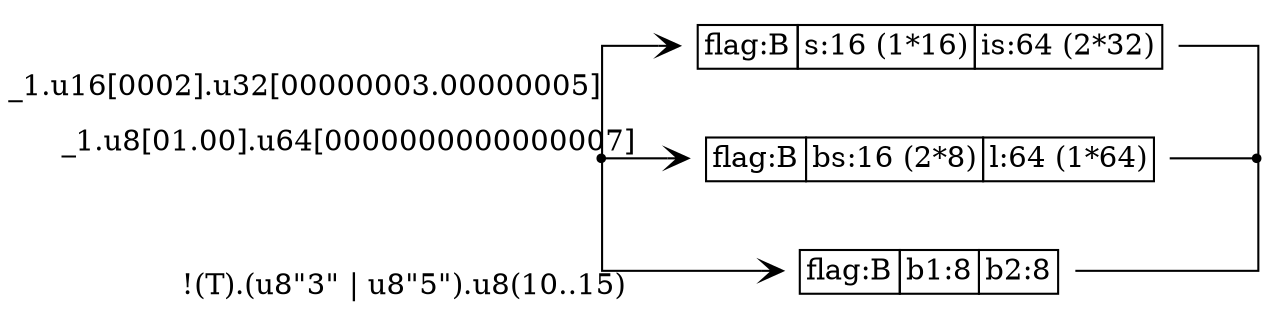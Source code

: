 digraph G {
  rankdir = LR;
  graph [splines=ortho];
  node [shape=plaintext];
  edge [arrowhead=vee];

  n0 [shape=point];
  n1 [label=<
    <TABLE BORDER="0" CELLBORDER="1" CELLSPACING="0" TOOLTIP="Foo.bazz" HREF="#">
      <TR><TD>flag:B</TD><TD>s:16 (1*16)</TD><TD>is:64 (2*32)</TD></TR>
    </TABLE>
  >];
  n2 [label=<
    <TABLE BORDER="0" CELLBORDER="1" CELLSPACING="0" TOOLTIP="Foo.baz" HREF="#">
      <TR><TD>flag:B</TD><TD>bs:16 (2*8)</TD><TD>l:64 (1*64)</TD></TR>
    </TABLE>
  >];
  n3 [label=<
    <TABLE BORDER="0" CELLBORDER="1" CELLSPACING="0" TOOLTIP="Foo.bazzz" HREF="#">
      <TR><TD>flag:B</TD><TD>b1:8</TD><TD>b2:8</TD></TR>
    </TABLE>
  >];
  n4 [shape=point];

  n0 -> n1 [xlabel="_1.u16[0002].u32[00000003.00000005]"];
  n0 -> n2 [xlabel="_1.u8[01.00].u64[0000000000000007]"];
  n0 -> n3 [xlabel="!(T).(u8\"3\" | u8\"5\").u8(10..15)"];
  n2 -> n4 [arrowhead=none];
  n1 -> n4 [arrowhead=none];
  n3 -> n4 [arrowhead=none];
}
